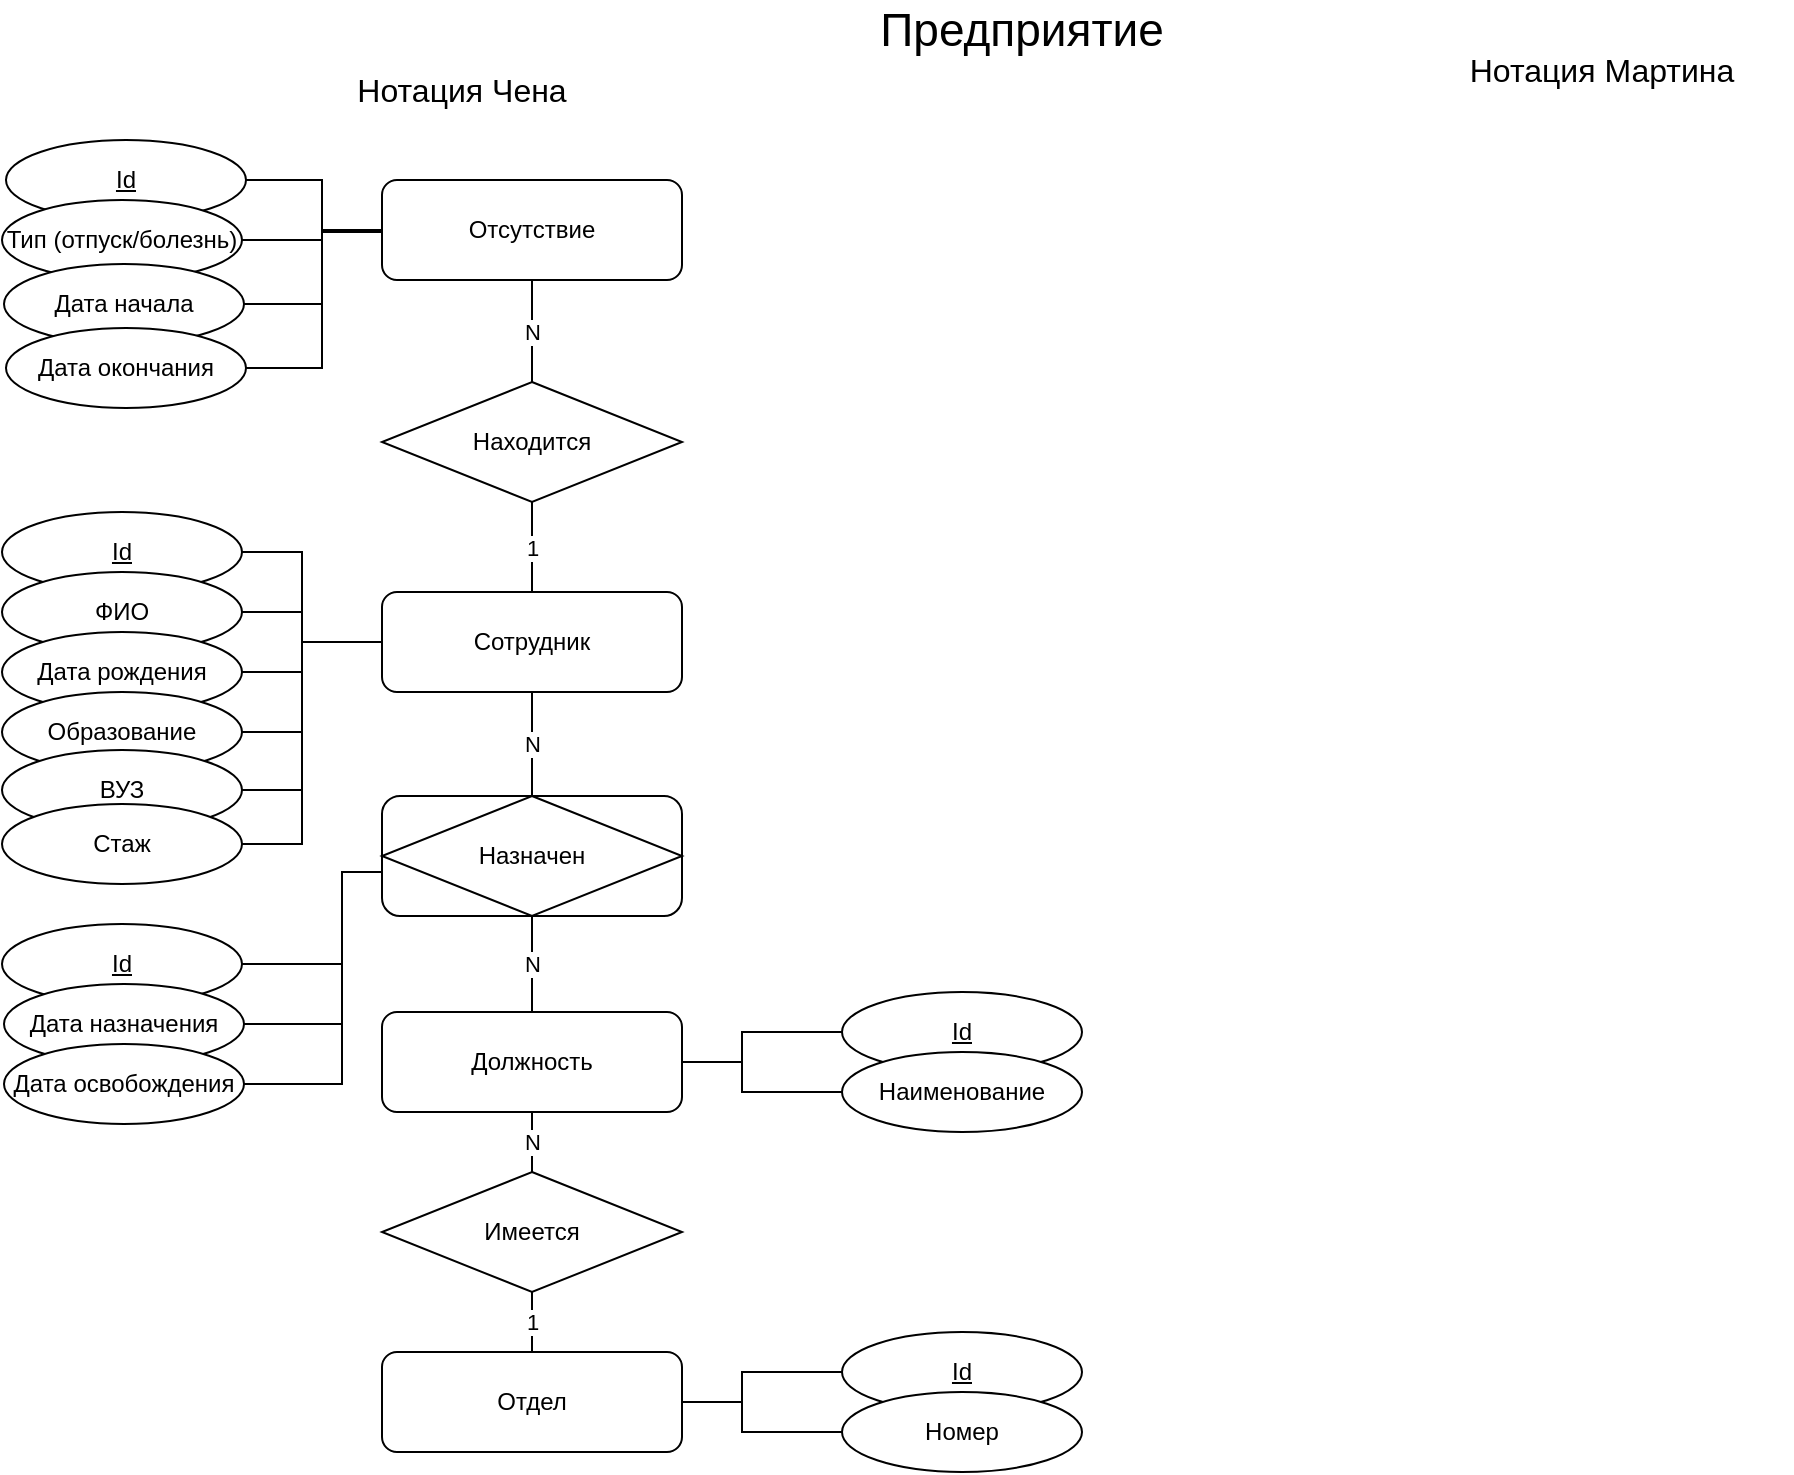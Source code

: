 <mxfile version="28.1.1">
  <diagram name="Страница — 1" id="jU0MxfGtbrjNp78Rc_KM">
    <mxGraphModel dx="1542" dy="1024" grid="1" gridSize="10" guides="1" tooltips="1" connect="1" arrows="1" fold="1" page="1" pageScale="1" pageWidth="1169" pageHeight="827" math="0" shadow="0">
      <root>
        <mxCell id="0" />
        <mxCell id="1" parent="0" />
        <mxCell id="cVac4PQOobGEPyHDXU9r-51" value="Id" style="ellipse;whiteSpace=wrap;html=1;fontStyle=4" vertex="1" parent="1">
          <mxGeometry x="45" y="502" width="120" height="40" as="geometry" />
        </mxCell>
        <mxCell id="cVac4PQOobGEPyHDXU9r-1" value="Предприятие" style="text;html=1;align=center;verticalAlign=middle;whiteSpace=wrap;rounded=0;fontSize=23;" vertex="1" parent="1">
          <mxGeometry x="490" y="40" width="130" height="30" as="geometry" />
        </mxCell>
        <mxCell id="cVac4PQOobGEPyHDXU9r-2" value="&lt;font style=&quot;font-size: 16px;&quot;&gt;Нотация Чена&lt;/font&gt;" style="text;html=1;align=center;verticalAlign=middle;whiteSpace=wrap;rounded=0;fontSize=18;" vertex="1" parent="1">
          <mxGeometry x="210" y="70" width="130" height="30" as="geometry" />
        </mxCell>
        <mxCell id="cVac4PQOobGEPyHDXU9r-3" value="&lt;font style=&quot;font-size: 16px;&quot;&gt;Нотация Мартина&lt;/font&gt;" style="text;html=1;align=center;verticalAlign=middle;whiteSpace=wrap;rounded=0;fontSize=18;" vertex="1" parent="1">
          <mxGeometry x="750" y="60" width="190" height="30" as="geometry" />
        </mxCell>
        <mxCell id="cVac4PQOobGEPyHDXU9r-4" value="Сотрудник" style="rounded=1;whiteSpace=wrap;html=1;" vertex="1" parent="1">
          <mxGeometry x="235" y="336" width="150" height="50" as="geometry" />
        </mxCell>
        <mxCell id="cVac4PQOobGEPyHDXU9r-5" value="" style="edgeStyle=orthogonalEdgeStyle;rounded=0;orthogonalLoop=1;jettySize=auto;html=1;endArrow=none;endFill=0;" edge="1" parent="1" source="cVac4PQOobGEPyHDXU9r-6" target="cVac4PQOobGEPyHDXU9r-4">
          <mxGeometry relative="1" as="geometry">
            <Array as="points">
              <mxPoint x="195" y="316" />
              <mxPoint x="195" y="361" />
            </Array>
          </mxGeometry>
        </mxCell>
        <mxCell id="cVac4PQOobGEPyHDXU9r-6" value="Id" style="ellipse;whiteSpace=wrap;html=1;fontStyle=4" vertex="1" parent="1">
          <mxGeometry x="45" y="296" width="120" height="40" as="geometry" />
        </mxCell>
        <mxCell id="cVac4PQOobGEPyHDXU9r-7" value="" style="edgeStyle=orthogonalEdgeStyle;rounded=0;orthogonalLoop=1;jettySize=auto;html=1;endArrow=none;endFill=0;" edge="1" parent="1" source="cVac4PQOobGEPyHDXU9r-8" target="cVac4PQOobGEPyHDXU9r-4">
          <mxGeometry relative="1" as="geometry">
            <Array as="points">
              <mxPoint x="195" y="346" />
              <mxPoint x="195" y="361" />
            </Array>
          </mxGeometry>
        </mxCell>
        <mxCell id="cVac4PQOobGEPyHDXU9r-8" value="ФИО" style="ellipse;whiteSpace=wrap;html=1;fontStyle=0" vertex="1" parent="1">
          <mxGeometry x="45" y="326" width="120" height="40" as="geometry" />
        </mxCell>
        <mxCell id="cVac4PQOobGEPyHDXU9r-9" value="" style="edgeStyle=orthogonalEdgeStyle;rounded=0;orthogonalLoop=1;jettySize=auto;html=1;endArrow=none;endFill=0;" edge="1" parent="1" source="cVac4PQOobGEPyHDXU9r-10" target="cVac4PQOobGEPyHDXU9r-4">
          <mxGeometry relative="1" as="geometry">
            <Array as="points">
              <mxPoint x="195" y="376" />
              <mxPoint x="195" y="361" />
            </Array>
          </mxGeometry>
        </mxCell>
        <mxCell id="cVac4PQOobGEPyHDXU9r-10" value="Дата рождения" style="ellipse;whiteSpace=wrap;html=1;fontStyle=0" vertex="1" parent="1">
          <mxGeometry x="45" y="356" width="120" height="40" as="geometry" />
        </mxCell>
        <mxCell id="cVac4PQOobGEPyHDXU9r-11" value="" style="edgeStyle=orthogonalEdgeStyle;rounded=0;orthogonalLoop=1;jettySize=auto;html=1;endArrow=none;endFill=0;" edge="1" parent="1" source="cVac4PQOobGEPyHDXU9r-12" target="cVac4PQOobGEPyHDXU9r-4">
          <mxGeometry relative="1" as="geometry">
            <Array as="points">
              <mxPoint x="195" y="406" />
              <mxPoint x="195" y="361" />
            </Array>
          </mxGeometry>
        </mxCell>
        <mxCell id="cVac4PQOobGEPyHDXU9r-12" value="Образование" style="ellipse;whiteSpace=wrap;html=1;fontStyle=0" vertex="1" parent="1">
          <mxGeometry x="45" y="386" width="120" height="40" as="geometry" />
        </mxCell>
        <mxCell id="cVac4PQOobGEPyHDXU9r-13" value="" style="edgeStyle=orthogonalEdgeStyle;rounded=0;orthogonalLoop=1;jettySize=auto;html=1;endArrow=none;endFill=0;" edge="1" parent="1" source="cVac4PQOobGEPyHDXU9r-16" target="cVac4PQOobGEPyHDXU9r-17">
          <mxGeometry relative="1" as="geometry">
            <Array as="points">
              <mxPoint x="215" y="582" />
              <mxPoint x="215" y="476" />
            </Array>
          </mxGeometry>
        </mxCell>
        <mxCell id="cVac4PQOobGEPyHDXU9r-14" value="" style="rounded=0;orthogonalLoop=1;jettySize=auto;html=1;endArrow=none;endFill=0;edgeStyle=orthogonalEdgeStyle;" edge="1" parent="1" source="cVac4PQOobGEPyHDXU9r-15" target="cVac4PQOobGEPyHDXU9r-17">
          <mxGeometry relative="1" as="geometry">
            <mxPoint x="-45" y="487" as="sourcePoint" />
            <mxPoint x="25" y="442" as="targetPoint" />
            <Array as="points">
              <mxPoint x="215" y="552" />
              <mxPoint x="215" y="476" />
            </Array>
          </mxGeometry>
        </mxCell>
        <mxCell id="cVac4PQOobGEPyHDXU9r-15" value="Дата назначения" style="ellipse;whiteSpace=wrap;html=1;fontStyle=0" vertex="1" parent="1">
          <mxGeometry x="46" y="532" width="120" height="40" as="geometry" />
        </mxCell>
        <mxCell id="cVac4PQOobGEPyHDXU9r-16" value="Дата освобождения" style="ellipse;whiteSpace=wrap;html=1;fontStyle=0" vertex="1" parent="1">
          <mxGeometry x="46" y="562" width="120" height="40" as="geometry" />
        </mxCell>
        <mxCell id="cVac4PQOobGEPyHDXU9r-17" value="" style="rounded=1;whiteSpace=wrap;html=1;" vertex="1" parent="1">
          <mxGeometry x="235" y="438" width="150" height="60" as="geometry" />
        </mxCell>
        <mxCell id="cVac4PQOobGEPyHDXU9r-18" value="Назначен" style="rhombus;whiteSpace=wrap;html=1;" vertex="1" parent="1">
          <mxGeometry x="235" y="438" width="150" height="60" as="geometry" />
        </mxCell>
        <mxCell id="cVac4PQOobGEPyHDXU9r-19" value="Отдел" style="rounded=1;whiteSpace=wrap;html=1;" vertex="1" parent="1">
          <mxGeometry x="235" y="716" width="150" height="50" as="geometry" />
        </mxCell>
        <mxCell id="cVac4PQOobGEPyHDXU9r-20" value="Id" style="ellipse;whiteSpace=wrap;html=1;fontStyle=4" vertex="1" parent="1">
          <mxGeometry x="465" y="706" width="120" height="40" as="geometry" />
        </mxCell>
        <mxCell id="cVac4PQOobGEPyHDXU9r-21" value="Номер" style="ellipse;whiteSpace=wrap;html=1;fontStyle=0" vertex="1" parent="1">
          <mxGeometry x="465" y="736" width="120" height="40" as="geometry" />
        </mxCell>
        <mxCell id="cVac4PQOobGEPyHDXU9r-23" value="" style="edgeStyle=orthogonalEdgeStyle;rounded=0;orthogonalLoop=1;jettySize=auto;html=1;endArrow=none;endFill=0;" edge="1" parent="1" source="cVac4PQOobGEPyHDXU9r-21" target="cVac4PQOobGEPyHDXU9r-19">
          <mxGeometry relative="1" as="geometry">
            <Array as="points">
              <mxPoint x="415" y="756" />
              <mxPoint x="415" y="741" />
            </Array>
          </mxGeometry>
        </mxCell>
        <mxCell id="cVac4PQOobGEPyHDXU9r-25" value="" style="rounded=0;orthogonalLoop=1;jettySize=auto;html=1;endArrow=none;endFill=0;edgeStyle=orthogonalEdgeStyle;" edge="1" parent="1" source="cVac4PQOobGEPyHDXU9r-20" target="cVac4PQOobGEPyHDXU9r-19">
          <mxGeometry relative="1" as="geometry">
            <mxPoint x="305" y="696" as="sourcePoint" />
            <mxPoint x="350" y="786" as="targetPoint" />
            <Array as="points">
              <mxPoint x="415" y="726" />
              <mxPoint x="415" y="741" />
            </Array>
          </mxGeometry>
        </mxCell>
        <mxCell id="cVac4PQOobGEPyHDXU9r-26" value="1&lt;span style=&quot;color: rgba(0, 0, 0, 0); font-family: monospace; font-size: 0px; text-align: start; background-color: rgb(236, 236, 236);&quot;&gt;%3CmxGraphModel%3E%3Croot%3E%3CmxCell%20id%3D%220%22%2F%3E%3CmxCell%20id%3D%221%22%20parent%3D%220%22%2F%3E%3CmxCell%20id%3D%222%22%20value%3D%22N%26lt%3Bspan%20style%3D%26quot%3Bcolor%3A%20rgba(0%2C%200%2C%200%2C%200)%3B%20font-family%3A%20monospace%3B%20font-size%3A%200px%3B%20text-align%3A%20start%3B%20background-color%3A%20rgb(236%2C%20236%2C%20236)%3B%26quot%3B%26gt%3B%253CmxGraphModel%253E%253Croot%253E%253CmxCell%2520id%253D%25220%2522%252F%253E%253CmxCell%2520id%253D%25221%2522%2520parent%253D%25220%2522%252F%253E%253CmxCell%2520id%253D%25222%2522%2520value%253D%2522%25D0%259B%25D0%25B5%25D0%25BA%25D0%25B0%25D1%2580%25D1%2581%25D1%2582%25D0%25B2%25D0%25BE%2522%2520style%253D%2522rounded%253D1%253BwhiteSpace%253Dwrap%253Bhtml%253D1%253B%2522%2520vertex%253D%25221%2522%2520parent%253D%25221%2522%253E%253CmxGeometry%2520x%253D%2522180%2522%2520y%253D%2522280%2522%2520width%253D%2522150%2522%2520height%253D%252250%2522%2520as%253D%2522geometry%2522%252F%253E%253C%252FmxCell%253E%253C%252Froot%253E%253C%252FmxGraphModel%253E%26lt%3B%2Fspan%26gt%3B%26lt%3Bspan%20style%3D%26quot%3Bcolor%3A%20rgba(0%2C%200%2C%200%2C%200)%3B%20font-family%3A%20monospace%3B%20font-size%3A%200px%3B%20text-align%3A%20start%3B%20background-color%3A%20rgb(236%2C%20236%2C%20236)%3B%26quot%3B%26gt%3B%253CmxGraphModel%253E%253Croot%253E%253CmxCell%2520id%253D%25220%2522%252F%253E%253CmxCell%2520id%253D%25221%2522%2520parent%253D%25220%2522%252F%253E%253CmxCell%2520id%253D%25222%2522%2520value%253D%2522%25D0%259B%25D0%25B5%25D0%25BA%25D0%25B0%25D1%2580%25D1%2581%25D1%2582%25D0%25B2%25D0%25BE%2522%2520style%253D%2522rounded%253D1%253BwhiteSpace%253Dwrap%253Bhtml%253D1%253B%2522%2520vertex%253D%25221%2522%2520parent%253D%25221%2522%253E%253CmxGeometry%2520x%253D%2522180%2522%2520y%253D%2522280%2522%2520width%253D%2522150%2522%2520height%253D%252250%2522%2520as%253D%2522geometry%2522%252F%253E%253C%252FmxCell%253E%253C%252Froot%253E%253C%252FmxGraphModel%253E%26lt%3B%2Fspan%26gt%3B%26lt%3Bspan%20style%3D%26quot%3Bcolor%3A%20rgba(0%2C%200%2C%200%2C%200)%3B%20font-family%3A%20monospace%3B%20font-size%3A%200px%3B%20text-align%3A%20start%3B%20background-color%3A%20rgb(236%2C%20236%2C%20236)%3B%26quot%3B%26gt%3B%253CmxGraphModel%253E%253Croot%253E%253CmxCell%2520id%253D%25220%2522%252F%253E%253CmxCell%2520id%253D%25221%2522%2520parent%253D%25220%2522%252F%253E%253CmxCell%2520id%253D%25222%2522%2520value%253D%2522%25D0%259B%25D0%25B5%25D0%25BA%25D0%25B0%25D1%2580%25D1%2581%25D1%2582%25D0%25B2%25D0%25BE%2522%2520style%253D%2522rounded%253D1%253BwhiteSpace%253Dwrap%253Bhtml%253D1%253B%2522%2520vertex%253D%25221%2522%2520parent%253D%25221%2522%253E%253CmxGeometry%2520x%253D%2522180%2522%2520y%253D%2522280%2522%2520width%253D%2522150%2522%2520height%253D%252250%2522%2520as%253D%2522geometry%2522%252F%253E%253C%252FmxCell%253E%253C%252Froot%253E%253C%252FmxGraphModel%253E%26lt%3B%2Fspan%26gt%3B%22%20style%3D%22edgeStyle%3DorthogonalEdgeStyle%3Brounded%3D0%3BorthogonalLoop%3D1%3BjettySize%3Dauto%3Bhtml%3D1%3BendArrow%3Dnone%3BendFill%3D0%3B%22%20edge%3D%221%22%20parent%3D%221%22%3E%3CmxGeometry%20relative%3D%221%22%20as%3D%22geometry%22%3E%3CmxPoint%20x%3D%22255%22%20y%3D%22460%22%20as%3D%22sourcePoint%22%2F%3E%3CmxPoint%20x%3D%22255%22%20y%3D%22330%22%20as%3D%22targetPoint%22%2F%3E%3C%2FmxGeometry%3E%3C%2FmxCell%3E%3C%2Froot%3E%3C%2FmxGraphModel%3E&lt;/span&gt;" style="edgeStyle=orthogonalEdgeStyle;rounded=0;orthogonalLoop=1;jettySize=auto;html=1;endArrow=none;endFill=0;" edge="1" parent="1" target="cVac4PQOobGEPyHDXU9r-19" source="cVac4PQOobGEPyHDXU9r-36">
          <mxGeometry relative="1" as="geometry">
            <mxPoint x="585" y="220" as="sourcePoint" />
            <mxPoint x="445" y="270" as="targetPoint" />
          </mxGeometry>
        </mxCell>
        <mxCell id="cVac4PQOobGEPyHDXU9r-27" value="Должность" style="rounded=1;whiteSpace=wrap;html=1;" vertex="1" parent="1">
          <mxGeometry x="235" y="546" width="150" height="50" as="geometry" />
        </mxCell>
        <mxCell id="cVac4PQOobGEPyHDXU9r-28" value="Id" style="ellipse;whiteSpace=wrap;html=1;fontStyle=4" vertex="1" parent="1">
          <mxGeometry x="465" y="536" width="120" height="40" as="geometry" />
        </mxCell>
        <mxCell id="cVac4PQOobGEPyHDXU9r-29" value="Наименование" style="ellipse;whiteSpace=wrap;html=1;fontStyle=0" vertex="1" parent="1">
          <mxGeometry x="465" y="566" width="120" height="40" as="geometry" />
        </mxCell>
        <mxCell id="cVac4PQOobGEPyHDXU9r-30" value="" style="edgeStyle=orthogonalEdgeStyle;rounded=0;orthogonalLoop=1;jettySize=auto;html=1;endArrow=none;endFill=0;" edge="1" parent="1" source="cVac4PQOobGEPyHDXU9r-29" target="cVac4PQOobGEPyHDXU9r-27">
          <mxGeometry relative="1" as="geometry">
            <Array as="points">
              <mxPoint x="415" y="586" />
              <mxPoint x="415" y="571" />
            </Array>
            <mxPoint x="465" y="586" as="sourcePoint" />
          </mxGeometry>
        </mxCell>
        <mxCell id="cVac4PQOobGEPyHDXU9r-31" value="" style="rounded=0;orthogonalLoop=1;jettySize=auto;html=1;endArrow=none;endFill=0;edgeStyle=orthogonalEdgeStyle;" edge="1" parent="1" source="cVac4PQOobGEPyHDXU9r-28" target="cVac4PQOobGEPyHDXU9r-27">
          <mxGeometry relative="1" as="geometry">
            <mxPoint x="305" y="526" as="sourcePoint" />
            <mxPoint x="350" y="616" as="targetPoint" />
            <Array as="points">
              <mxPoint x="415" y="556" />
              <mxPoint x="415" y="571" />
            </Array>
          </mxGeometry>
        </mxCell>
        <mxCell id="cVac4PQOobGEPyHDXU9r-32" value="ВУЗ" style="ellipse;whiteSpace=wrap;html=1;fontStyle=0" vertex="1" parent="1">
          <mxGeometry x="45" y="415" width="120" height="40" as="geometry" />
        </mxCell>
        <mxCell id="cVac4PQOobGEPyHDXU9r-33" value="Стаж" style="ellipse;whiteSpace=wrap;html=1;fontStyle=0" vertex="1" parent="1">
          <mxGeometry x="45" y="442" width="120" height="40" as="geometry" />
        </mxCell>
        <mxCell id="cVac4PQOobGEPyHDXU9r-34" value="" style="edgeStyle=orthogonalEdgeStyle;rounded=0;orthogonalLoop=1;jettySize=auto;html=1;endArrow=none;endFill=0;" edge="1" parent="1" source="cVac4PQOobGEPyHDXU9r-32" target="cVac4PQOobGEPyHDXU9r-4">
          <mxGeometry relative="1" as="geometry">
            <Array as="points">
              <mxPoint x="195" y="435" />
              <mxPoint x="195" y="361" />
            </Array>
            <mxPoint x="245" y="487" as="sourcePoint" />
            <mxPoint x="315" y="442" as="targetPoint" />
          </mxGeometry>
        </mxCell>
        <mxCell id="cVac4PQOobGEPyHDXU9r-35" value="" style="edgeStyle=orthogonalEdgeStyle;rounded=0;orthogonalLoop=1;jettySize=auto;html=1;endArrow=none;endFill=0;" edge="1" parent="1" source="cVac4PQOobGEPyHDXU9r-33" target="cVac4PQOobGEPyHDXU9r-4">
          <mxGeometry relative="1" as="geometry">
            <Array as="points">
              <mxPoint x="195" y="462" />
              <mxPoint x="195" y="361" />
            </Array>
            <mxPoint x="185" y="506" as="sourcePoint" />
            <mxPoint x="255" y="432" as="targetPoint" />
          </mxGeometry>
        </mxCell>
        <mxCell id="cVac4PQOobGEPyHDXU9r-36" value="Имеется" style="rhombus;whiteSpace=wrap;html=1;" vertex="1" parent="1">
          <mxGeometry x="235" y="626" width="150" height="60" as="geometry" />
        </mxCell>
        <mxCell id="cVac4PQOobGEPyHDXU9r-37" value="N" style="edgeStyle=orthogonalEdgeStyle;rounded=0;orthogonalLoop=1;jettySize=auto;html=1;endArrow=none;endFill=0;" edge="1" parent="1" source="cVac4PQOobGEPyHDXU9r-27" target="cVac4PQOobGEPyHDXU9r-36">
          <mxGeometry relative="1" as="geometry">
            <mxPoint x="565" y="244" as="sourcePoint" />
            <mxPoint x="565" y="190" as="targetPoint" />
            <Array as="points" />
          </mxGeometry>
        </mxCell>
        <mxCell id="cVac4PQOobGEPyHDXU9r-38" value="" style="edgeStyle=orthogonalEdgeStyle;rounded=0;orthogonalLoop=1;jettySize=auto;html=1;endArrow=none;endFill=0;" edge="1" parent="1" source="cVac4PQOobGEPyHDXU9r-41" target="cVac4PQOobGEPyHDXU9r-42">
          <mxGeometry relative="1" as="geometry">
            <Array as="points">
              <mxPoint x="205" y="224" />
              <mxPoint x="205" y="156" />
            </Array>
          </mxGeometry>
        </mxCell>
        <mxCell id="cVac4PQOobGEPyHDXU9r-39" value="" style="rounded=0;orthogonalLoop=1;jettySize=auto;html=1;endArrow=none;endFill=0;edgeStyle=orthogonalEdgeStyle;" edge="1" parent="1" source="cVac4PQOobGEPyHDXU9r-40" target="cVac4PQOobGEPyHDXU9r-42">
          <mxGeometry relative="1" as="geometry">
            <mxPoint x="-55" y="179" as="sourcePoint" />
            <mxPoint x="15" y="134" as="targetPoint" />
            <Array as="points">
              <mxPoint x="205" y="192" />
              <mxPoint x="205" y="155" />
            </Array>
          </mxGeometry>
        </mxCell>
        <mxCell id="cVac4PQOobGEPyHDXU9r-42" value="Отсутствие" style="rounded=1;whiteSpace=wrap;html=1;" vertex="1" parent="1">
          <mxGeometry x="235" y="130" width="150" height="50" as="geometry" />
        </mxCell>
        <mxCell id="cVac4PQOobGEPyHDXU9r-44" value="Id" style="ellipse;whiteSpace=wrap;html=1;fontStyle=4" vertex="1" parent="1">
          <mxGeometry x="47" y="110" width="120" height="40" as="geometry" />
        </mxCell>
        <mxCell id="cVac4PQOobGEPyHDXU9r-45" value="Тип (отпуск/болезнь)" style="ellipse;whiteSpace=wrap;html=1;fontStyle=0" vertex="1" parent="1">
          <mxGeometry x="45" y="140" width="120" height="40" as="geometry" />
        </mxCell>
        <mxCell id="cVac4PQOobGEPyHDXU9r-40" value="Дата начала" style="ellipse;whiteSpace=wrap;html=1;fontStyle=0" vertex="1" parent="1">
          <mxGeometry x="46" y="172" width="120" height="40" as="geometry" />
        </mxCell>
        <mxCell id="cVac4PQOobGEPyHDXU9r-41" value="Дата окончания" style="ellipse;whiteSpace=wrap;html=1;fontStyle=0" vertex="1" parent="1">
          <mxGeometry x="47" y="204" width="120" height="40" as="geometry" />
        </mxCell>
        <mxCell id="cVac4PQOobGEPyHDXU9r-46" value="N" style="edgeStyle=orthogonalEdgeStyle;rounded=0;orthogonalLoop=1;jettySize=auto;html=1;endArrow=none;endFill=0;" edge="1" parent="1" source="cVac4PQOobGEPyHDXU9r-47" target="cVac4PQOobGEPyHDXU9r-42">
          <mxGeometry relative="1" as="geometry">
            <mxPoint x="365" y="221" as="sourcePoint" />
            <mxPoint x="310" y="181" as="targetPoint" />
          </mxGeometry>
        </mxCell>
        <mxCell id="cVac4PQOobGEPyHDXU9r-47" value="Находится" style="rhombus;whiteSpace=wrap;html=1;" vertex="1" parent="1">
          <mxGeometry x="235" y="231" width="150" height="60" as="geometry" />
        </mxCell>
        <mxCell id="cVac4PQOobGEPyHDXU9r-48" value="1" style="edgeStyle=orthogonalEdgeStyle;rounded=0;orthogonalLoop=1;jettySize=auto;html=1;endArrow=none;endFill=0;" edge="1" parent="1" target="cVac4PQOobGEPyHDXU9r-47" source="cVac4PQOobGEPyHDXU9r-4">
          <mxGeometry relative="1" as="geometry">
            <mxPoint x="305" y="346" as="sourcePoint" />
            <mxPoint x="345" y="191" as="targetPoint" />
            <Array as="points" />
          </mxGeometry>
        </mxCell>
        <mxCell id="cVac4PQOobGEPyHDXU9r-49" value="N" style="edgeStyle=orthogonalEdgeStyle;rounded=0;orthogonalLoop=1;jettySize=auto;html=1;endArrow=none;endFill=0;" edge="1" parent="1" source="cVac4PQOobGEPyHDXU9r-17" target="cVac4PQOobGEPyHDXU9r-4">
          <mxGeometry relative="1" as="geometry">
            <mxPoint x="305" y="237" as="sourcePoint" />
            <mxPoint x="305" y="186" as="targetPoint" />
          </mxGeometry>
        </mxCell>
        <mxCell id="cVac4PQOobGEPyHDXU9r-50" value="N" style="edgeStyle=orthogonalEdgeStyle;rounded=0;orthogonalLoop=1;jettySize=auto;html=1;endArrow=none;endFill=0;" edge="1" parent="1" source="cVac4PQOobGEPyHDXU9r-17" target="cVac4PQOobGEPyHDXU9r-27">
          <mxGeometry relative="1" as="geometry">
            <mxPoint x="305" y="448" as="sourcePoint" />
            <mxPoint x="305" y="396" as="targetPoint" />
          </mxGeometry>
        </mxCell>
        <mxCell id="cVac4PQOobGEPyHDXU9r-52" value="" style="edgeStyle=orthogonalEdgeStyle;rounded=0;orthogonalLoop=1;jettySize=auto;html=1;endArrow=none;endFill=0;" edge="1" parent="1" source="cVac4PQOobGEPyHDXU9r-45" target="cVac4PQOobGEPyHDXU9r-42">
          <mxGeometry relative="1" as="geometry">
            <Array as="points">
              <mxPoint x="205" y="160" />
              <mxPoint x="205" y="155" />
            </Array>
            <mxPoint x="185" y="274" as="sourcePoint" />
            <mxPoint x="253" y="206" as="targetPoint" />
          </mxGeometry>
        </mxCell>
        <mxCell id="cVac4PQOobGEPyHDXU9r-53" value="" style="edgeStyle=orthogonalEdgeStyle;rounded=0;orthogonalLoop=1;jettySize=auto;html=1;endArrow=none;endFill=0;" edge="1" parent="1" source="cVac4PQOobGEPyHDXU9r-44" target="cVac4PQOobGEPyHDXU9r-42">
          <mxGeometry relative="1" as="geometry">
            <Array as="points">
              <mxPoint x="205" y="130" />
              <mxPoint x="205" y="155" />
            </Array>
            <mxPoint x="167" y="130" as="sourcePoint" />
            <mxPoint x="237" y="125" as="targetPoint" />
          </mxGeometry>
        </mxCell>
        <mxCell id="cVac4PQOobGEPyHDXU9r-54" value="" style="rounded=0;orthogonalLoop=1;jettySize=auto;html=1;endArrow=none;endFill=0;edgeStyle=orthogonalEdgeStyle;" edge="1" parent="1" source="cVac4PQOobGEPyHDXU9r-51" target="cVac4PQOobGEPyHDXU9r-17">
          <mxGeometry relative="1" as="geometry">
            <mxPoint x="166" y="526" as="sourcePoint" />
            <mxPoint x="235" y="466" as="targetPoint" />
            <Array as="points">
              <mxPoint x="215" y="522" />
              <mxPoint x="215" y="476" />
            </Array>
          </mxGeometry>
        </mxCell>
      </root>
    </mxGraphModel>
  </diagram>
</mxfile>
